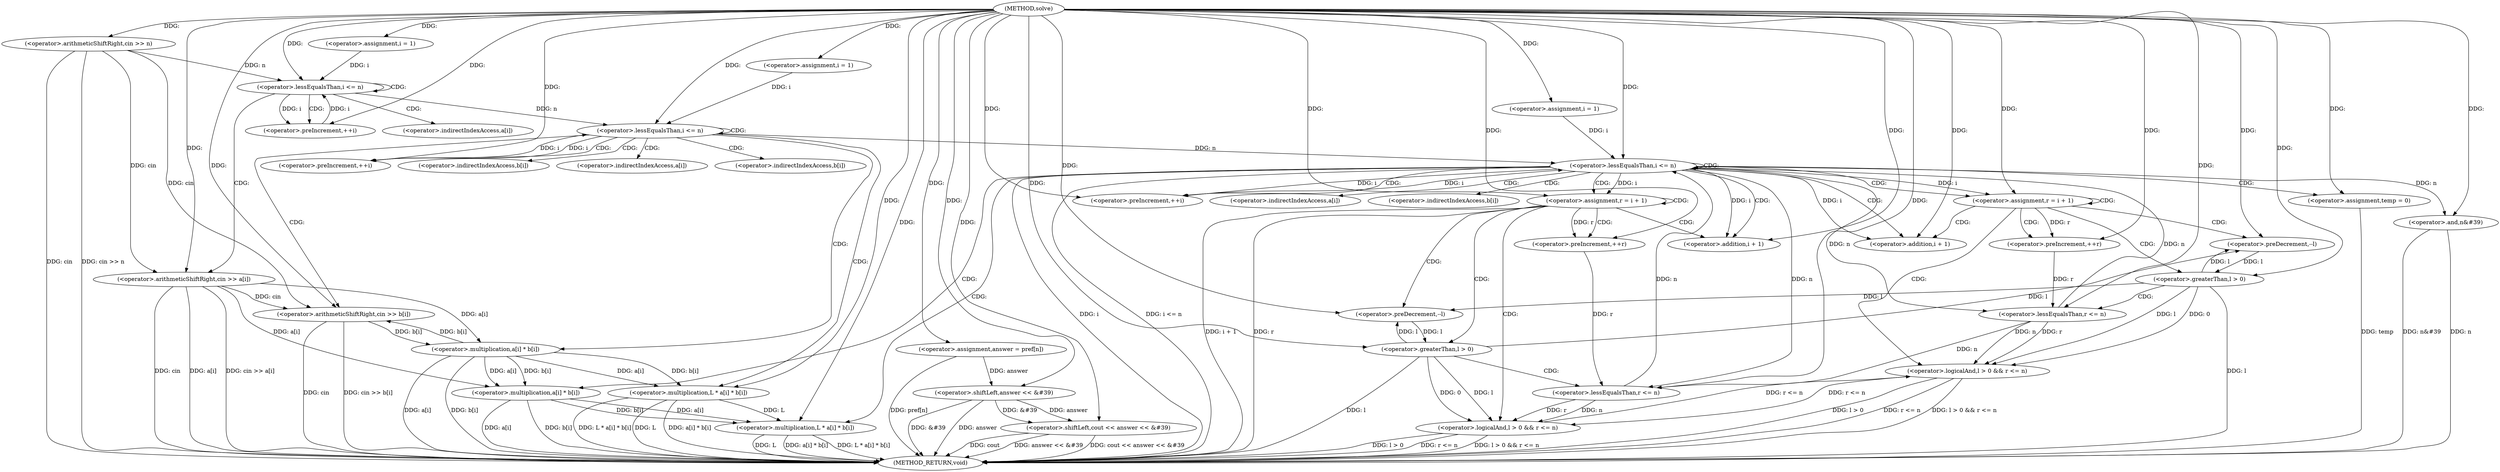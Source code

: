digraph "solve" {  
"1000165" [label = "(METHOD,solve)" ]
"1000359" [label = "(METHOD_RETURN,void)" ]
"1000169" [label = "(<operator>.arithmeticShiftRight,cin >> n)" ]
"1000216" [label = "(<operator>.assignment,answer = pref[n])" ]
"1000350" [label = "(<operator>.shiftLeft,cout << answer << &#39)" ]
"1000356" [label = "(<operator>.and,n&#39)" ]
"1000177" [label = "(<operator>.assignment,i = 1)" ]
"1000180" [label = "(<operator>.lessEqualsThan,i <= n)" ]
"1000183" [label = "(<operator>.preIncrement,++i)" ]
"1000193" [label = "(<operator>.assignment,i = 1)" ]
"1000196" [label = "(<operator>.lessEqualsThan,i <= n)" ]
"1000199" [label = "(<operator>.preIncrement,++i)" ]
"1000223" [label = "(<operator>.assignment,i = 1)" ]
"1000226" [label = "(<operator>.lessEqualsThan,i <= n)" ]
"1000229" [label = "(<operator>.preIncrement,++i)" ]
"1000186" [label = "(<operator>.arithmeticShiftRight,cin >> a[i])" ]
"1000202" [label = "(<operator>.arithmeticShiftRight,cin >> b[i])" ]
"1000207" [label = "(<operator>.multiplication,L * a[i] * b[i])" ]
"1000232" [label = "(<operator>.multiplication,L * a[i] * b[i])" ]
"1000295" [label = "(<operator>.assignment,temp = 0)" ]
"1000352" [label = "(<operator>.shiftLeft,answer << &#39)" ]
"1000249" [label = "(<operator>.assignment,r = i + 1)" ]
"1000254" [label = "(<operator>.logicalAnd,l > 0 && r <= n)" ]
"1000304" [label = "(<operator>.assignment,r = i + 1)" ]
"1000309" [label = "(<operator>.logicalAnd,l > 0 && r <= n)" ]
"1000209" [label = "(<operator>.multiplication,a[i] * b[i])" ]
"1000234" [label = "(<operator>.multiplication,a[i] * b[i])" ]
"1000262" [label = "(<operator>.preDecrement,--l)" ]
"1000264" [label = "(<operator>.preIncrement,++r)" ]
"1000317" [label = "(<operator>.preDecrement,--l)" ]
"1000319" [label = "(<operator>.preIncrement,++r)" ]
"1000251" [label = "(<operator>.addition,i + 1)" ]
"1000255" [label = "(<operator>.greaterThan,l > 0)" ]
"1000258" [label = "(<operator>.lessEqualsThan,r <= n)" ]
"1000306" [label = "(<operator>.addition,i + 1)" ]
"1000310" [label = "(<operator>.greaterThan,l > 0)" ]
"1000313" [label = "(<operator>.lessEqualsThan,r <= n)" ]
"1000188" [label = "(<operator>.indirectIndexAccess,a[i])" ]
"1000204" [label = "(<operator>.indirectIndexAccess,b[i])" ]
"1000210" [label = "(<operator>.indirectIndexAccess,a[i])" ]
"1000213" [label = "(<operator>.indirectIndexAccess,b[i])" ]
"1000235" [label = "(<operator>.indirectIndexAccess,a[i])" ]
"1000238" [label = "(<operator>.indirectIndexAccess,b[i])" ]
  "1000169" -> "1000359"  [ label = "DDG: cin"] 
  "1000169" -> "1000359"  [ label = "DDG: cin >> n"] 
  "1000216" -> "1000359"  [ label = "DDG: pref[n]"] 
  "1000226" -> "1000359"  [ label = "DDG: i"] 
  "1000226" -> "1000359"  [ label = "DDG: i <= n"] 
  "1000352" -> "1000359"  [ label = "DDG: answer"] 
  "1000352" -> "1000359"  [ label = "DDG: &#39"] 
  "1000350" -> "1000359"  [ label = "DDG: answer << &#39"] 
  "1000350" -> "1000359"  [ label = "DDG: cout << answer << &#39"] 
  "1000356" -> "1000359"  [ label = "DDG: n"] 
  "1000356" -> "1000359"  [ label = "DDG: n&#39"] 
  "1000232" -> "1000359"  [ label = "DDG: L"] 
  "1000234" -> "1000359"  [ label = "DDG: a[i]"] 
  "1000234" -> "1000359"  [ label = "DDG: b[i]"] 
  "1000232" -> "1000359"  [ label = "DDG: a[i] * b[i]"] 
  "1000232" -> "1000359"  [ label = "DDG: L * a[i] * b[i]"] 
  "1000295" -> "1000359"  [ label = "DDG: temp"] 
  "1000304" -> "1000359"  [ label = "DDG: r"] 
  "1000304" -> "1000359"  [ label = "DDG: i + 1"] 
  "1000310" -> "1000359"  [ label = "DDG: l"] 
  "1000309" -> "1000359"  [ label = "DDG: l > 0"] 
  "1000309" -> "1000359"  [ label = "DDG: r <= n"] 
  "1000309" -> "1000359"  [ label = "DDG: l > 0 && r <= n"] 
  "1000255" -> "1000359"  [ label = "DDG: l"] 
  "1000254" -> "1000359"  [ label = "DDG: l > 0"] 
  "1000254" -> "1000359"  [ label = "DDG: r <= n"] 
  "1000254" -> "1000359"  [ label = "DDG: l > 0 && r <= n"] 
  "1000202" -> "1000359"  [ label = "DDG: cin"] 
  "1000202" -> "1000359"  [ label = "DDG: cin >> b[i]"] 
  "1000207" -> "1000359"  [ label = "DDG: L"] 
  "1000209" -> "1000359"  [ label = "DDG: a[i]"] 
  "1000209" -> "1000359"  [ label = "DDG: b[i]"] 
  "1000207" -> "1000359"  [ label = "DDG: a[i] * b[i]"] 
  "1000207" -> "1000359"  [ label = "DDG: L * a[i] * b[i]"] 
  "1000186" -> "1000359"  [ label = "DDG: cin"] 
  "1000186" -> "1000359"  [ label = "DDG: a[i]"] 
  "1000186" -> "1000359"  [ label = "DDG: cin >> a[i]"] 
  "1000350" -> "1000359"  [ label = "DDG: cout"] 
  "1000165" -> "1000169"  [ label = "DDG: "] 
  "1000165" -> "1000177"  [ label = "DDG: "] 
  "1000165" -> "1000193"  [ label = "DDG: "] 
  "1000165" -> "1000216"  [ label = "DDG: "] 
  "1000165" -> "1000223"  [ label = "DDG: "] 
  "1000165" -> "1000350"  [ label = "DDG: "] 
  "1000352" -> "1000350"  [ label = "DDG: &#39"] 
  "1000352" -> "1000350"  [ label = "DDG: answer"] 
  "1000226" -> "1000356"  [ label = "DDG: n"] 
  "1000165" -> "1000356"  [ label = "DDG: "] 
  "1000177" -> "1000180"  [ label = "DDG: i"] 
  "1000183" -> "1000180"  [ label = "DDG: i"] 
  "1000165" -> "1000180"  [ label = "DDG: "] 
  "1000169" -> "1000180"  [ label = "DDG: n"] 
  "1000180" -> "1000183"  [ label = "DDG: i"] 
  "1000165" -> "1000183"  [ label = "DDG: "] 
  "1000193" -> "1000196"  [ label = "DDG: i"] 
  "1000199" -> "1000196"  [ label = "DDG: i"] 
  "1000165" -> "1000196"  [ label = "DDG: "] 
  "1000180" -> "1000196"  [ label = "DDG: n"] 
  "1000196" -> "1000199"  [ label = "DDG: i"] 
  "1000165" -> "1000199"  [ label = "DDG: "] 
  "1000223" -> "1000226"  [ label = "DDG: i"] 
  "1000229" -> "1000226"  [ label = "DDG: i"] 
  "1000165" -> "1000226"  [ label = "DDG: "] 
  "1000196" -> "1000226"  [ label = "DDG: n"] 
  "1000313" -> "1000226"  [ label = "DDG: n"] 
  "1000258" -> "1000226"  [ label = "DDG: n"] 
  "1000165" -> "1000229"  [ label = "DDG: "] 
  "1000226" -> "1000229"  [ label = "DDG: i"] 
  "1000165" -> "1000295"  [ label = "DDG: "] 
  "1000216" -> "1000352"  [ label = "DDG: answer"] 
  "1000165" -> "1000352"  [ label = "DDG: "] 
  "1000169" -> "1000186"  [ label = "DDG: cin"] 
  "1000165" -> "1000186"  [ label = "DDG: "] 
  "1000169" -> "1000202"  [ label = "DDG: cin"] 
  "1000186" -> "1000202"  [ label = "DDG: cin"] 
  "1000165" -> "1000202"  [ label = "DDG: "] 
  "1000209" -> "1000202"  [ label = "DDG: b[i]"] 
  "1000165" -> "1000207"  [ label = "DDG: "] 
  "1000209" -> "1000207"  [ label = "DDG: a[i]"] 
  "1000209" -> "1000207"  [ label = "DDG: b[i]"] 
  "1000207" -> "1000232"  [ label = "DDG: L"] 
  "1000165" -> "1000232"  [ label = "DDG: "] 
  "1000234" -> "1000232"  [ label = "DDG: a[i]"] 
  "1000234" -> "1000232"  [ label = "DDG: b[i]"] 
  "1000165" -> "1000249"  [ label = "DDG: "] 
  "1000226" -> "1000249"  [ label = "DDG: i"] 
  "1000165" -> "1000304"  [ label = "DDG: "] 
  "1000226" -> "1000304"  [ label = "DDG: i"] 
  "1000186" -> "1000209"  [ label = "DDG: a[i]"] 
  "1000202" -> "1000209"  [ label = "DDG: b[i]"] 
  "1000209" -> "1000234"  [ label = "DDG: a[i]"] 
  "1000186" -> "1000234"  [ label = "DDG: a[i]"] 
  "1000209" -> "1000234"  [ label = "DDG: b[i]"] 
  "1000255" -> "1000254"  [ label = "DDG: l"] 
  "1000255" -> "1000254"  [ label = "DDG: 0"] 
  "1000309" -> "1000254"  [ label = "DDG: r <= n"] 
  "1000258" -> "1000254"  [ label = "DDG: n"] 
  "1000258" -> "1000254"  [ label = "DDG: r"] 
  "1000310" -> "1000309"  [ label = "DDG: 0"] 
  "1000310" -> "1000309"  [ label = "DDG: l"] 
  "1000254" -> "1000309"  [ label = "DDG: r <= n"] 
  "1000313" -> "1000309"  [ label = "DDG: n"] 
  "1000313" -> "1000309"  [ label = "DDG: r"] 
  "1000226" -> "1000251"  [ label = "DDG: i"] 
  "1000165" -> "1000251"  [ label = "DDG: "] 
  "1000262" -> "1000255"  [ label = "DDG: l"] 
  "1000165" -> "1000255"  [ label = "DDG: "] 
  "1000264" -> "1000258"  [ label = "DDG: r"] 
  "1000165" -> "1000258"  [ label = "DDG: "] 
  "1000226" -> "1000258"  [ label = "DDG: n"] 
  "1000310" -> "1000262"  [ label = "DDG: l"] 
  "1000255" -> "1000262"  [ label = "DDG: l"] 
  "1000165" -> "1000262"  [ label = "DDG: "] 
  "1000249" -> "1000264"  [ label = "DDG: r"] 
  "1000165" -> "1000264"  [ label = "DDG: "] 
  "1000165" -> "1000306"  [ label = "DDG: "] 
  "1000226" -> "1000306"  [ label = "DDG: i"] 
  "1000317" -> "1000310"  [ label = "DDG: l"] 
  "1000165" -> "1000310"  [ label = "DDG: "] 
  "1000319" -> "1000313"  [ label = "DDG: r"] 
  "1000165" -> "1000313"  [ label = "DDG: "] 
  "1000226" -> "1000313"  [ label = "DDG: n"] 
  "1000258" -> "1000313"  [ label = "DDG: n"] 
  "1000310" -> "1000317"  [ label = "DDG: l"] 
  "1000255" -> "1000317"  [ label = "DDG: l"] 
  "1000165" -> "1000317"  [ label = "DDG: "] 
  "1000304" -> "1000319"  [ label = "DDG: r"] 
  "1000165" -> "1000319"  [ label = "DDG: "] 
  "1000180" -> "1000186"  [ label = "CDG: "] 
  "1000180" -> "1000180"  [ label = "CDG: "] 
  "1000180" -> "1000183"  [ label = "CDG: "] 
  "1000180" -> "1000188"  [ label = "CDG: "] 
  "1000196" -> "1000199"  [ label = "CDG: "] 
  "1000196" -> "1000213"  [ label = "CDG: "] 
  "1000196" -> "1000204"  [ label = "CDG: "] 
  "1000196" -> "1000196"  [ label = "CDG: "] 
  "1000196" -> "1000210"  [ label = "CDG: "] 
  "1000196" -> "1000207"  [ label = "CDG: "] 
  "1000196" -> "1000202"  [ label = "CDG: "] 
  "1000196" -> "1000209"  [ label = "CDG: "] 
  "1000226" -> "1000238"  [ label = "CDG: "] 
  "1000226" -> "1000229"  [ label = "CDG: "] 
  "1000226" -> "1000306"  [ label = "CDG: "] 
  "1000226" -> "1000251"  [ label = "CDG: "] 
  "1000226" -> "1000234"  [ label = "CDG: "] 
  "1000226" -> "1000235"  [ label = "CDG: "] 
  "1000226" -> "1000249"  [ label = "CDG: "] 
  "1000226" -> "1000304"  [ label = "CDG: "] 
  "1000226" -> "1000295"  [ label = "CDG: "] 
  "1000226" -> "1000226"  [ label = "CDG: "] 
  "1000226" -> "1000232"  [ label = "CDG: "] 
  "1000249" -> "1000255"  [ label = "CDG: "] 
  "1000249" -> "1000251"  [ label = "CDG: "] 
  "1000249" -> "1000262"  [ label = "CDG: "] 
  "1000249" -> "1000254"  [ label = "CDG: "] 
  "1000249" -> "1000249"  [ label = "CDG: "] 
  "1000249" -> "1000264"  [ label = "CDG: "] 
  "1000304" -> "1000310"  [ label = "CDG: "] 
  "1000304" -> "1000306"  [ label = "CDG: "] 
  "1000304" -> "1000309"  [ label = "CDG: "] 
  "1000304" -> "1000319"  [ label = "CDG: "] 
  "1000304" -> "1000304"  [ label = "CDG: "] 
  "1000304" -> "1000317"  [ label = "CDG: "] 
  "1000255" -> "1000258"  [ label = "CDG: "] 
  "1000310" -> "1000313"  [ label = "CDG: "] 
}

